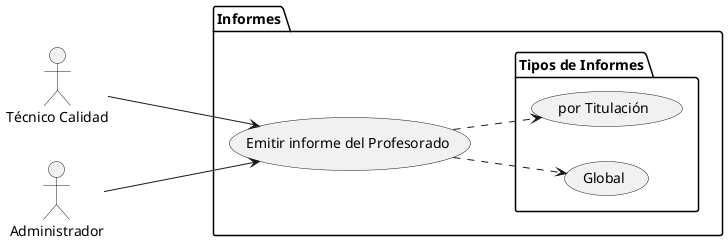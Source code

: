 @startuml
left to right direction

actor "Técnico Calidad" as tec
actor "Administrador" as admin

package "Informes" as informes {
    usecase "Emitir informe del Profesorado" as emitirInforme
    package "Tipos de Informes" {
        usecase "por Titulación" as titulacion
        usecase "Global" as global
    }
}

emitirInforme ..> titulacion
emitirInforme ..> global

tec ---> emitirInforme
admin ---> emitirInforme
@enduml